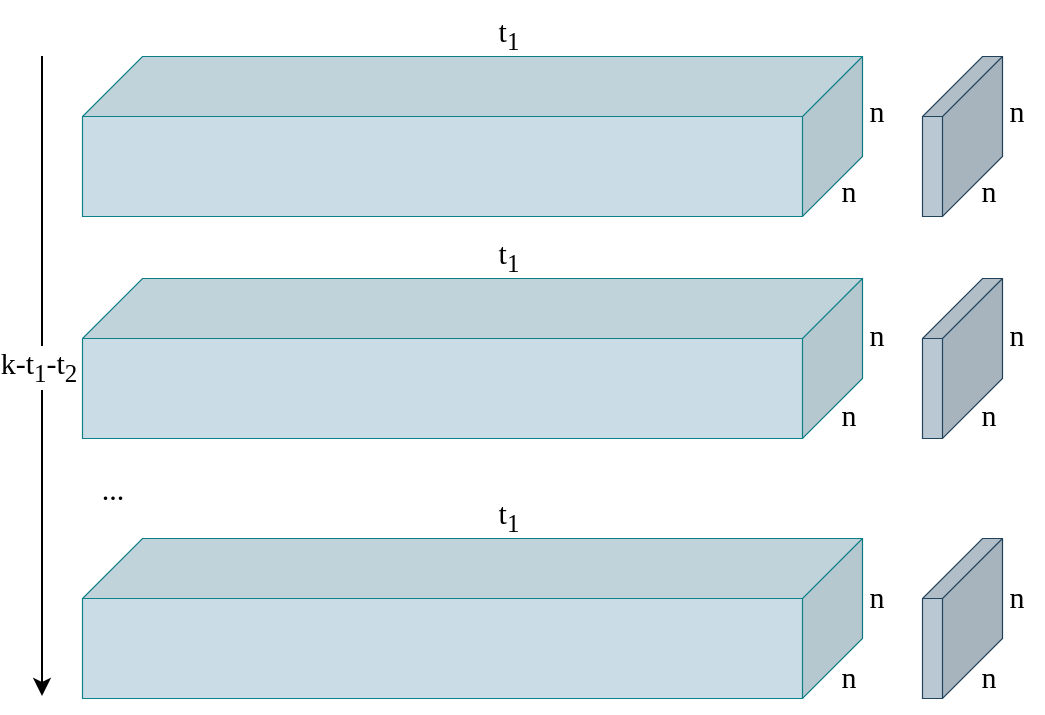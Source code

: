 <mxfile version="20.0.4" type="google"><diagram id="H7PJnpIxSAkaaRLuprup" name="Page-1"><mxGraphModel grid="0" page="1" gridSize="10" guides="1" tooltips="1" connect="1" arrows="1" fold="1" pageScale="1" pageWidth="827" pageHeight="1169" background="#ffffff" math="0" shadow="0"><root><mxCell id="0"/><mxCell id="1" parent="0"/><mxCell id="C5Yj6amI_OlCTSvc7j4h-45" value="" style="shape=cube;whiteSpace=wrap;html=1;boundedLbl=1;backgroundOutline=1;darkOpacity=0.05;darkOpacity2=0.1;size=30;direction=east;flipH=1;fontSize=16;strokeWidth=0.6;perimeterSpacing=0;fillColor=#CADDE6;strokeColor=#0e8088;" vertex="1" parent="1"><mxGeometry x="80" y="80" width="390" height="80" as="geometry"/></mxCell><mxCell id="C5Yj6amI_OlCTSvc7j4h-11" value="" style="shape=cube;whiteSpace=wrap;html=1;boundedLbl=1;backgroundOutline=1;darkOpacity=0.05;darkOpacity2=0.1;size=30;direction=east;flipH=1;fontSize=16;strokeWidth=0.6;perimeterSpacing=0;fillColor=#CADDE6;strokeColor=#0e8088;" vertex="1" parent="1"><mxGeometry x="80" y="191" width="390" height="80" as="geometry"/></mxCell><mxCell id="C5Yj6amI_OlCTSvc7j4h-42" value="" style="shape=cube;whiteSpace=wrap;html=1;boundedLbl=1;backgroundOutline=1;darkOpacity=0.05;darkOpacity2=0.1;size=30;direction=east;flipH=1;fontSize=16;fillColor=#bac8d3;strokeWidth=0.6;perimeterSpacing=0;strokeColor=#23445d;" vertex="1" parent="1"><mxGeometry x="500" y="191" width="40" height="80" as="geometry"/></mxCell><mxCell id="C5Yj6amI_OlCTSvc7j4h-43" value="" style="shape=cube;whiteSpace=wrap;html=1;boundedLbl=1;backgroundOutline=1;darkOpacity=0.05;darkOpacity2=0.1;size=30;direction=east;flipH=1;fontSize=16;strokeWidth=0.6;perimeterSpacing=0;fillColor=#CADDE6;strokeColor=#0e8088;" vertex="1" parent="1"><mxGeometry x="80" y="321" width="390" height="80" as="geometry"/></mxCell><mxCell id="C5Yj6amI_OlCTSvc7j4h-44" value="" style="shape=cube;whiteSpace=wrap;html=1;boundedLbl=1;backgroundOutline=1;darkOpacity=0.05;darkOpacity2=0.1;size=30;direction=east;flipH=1;fontSize=16;fillColor=#bac8d3;strokeWidth=0.6;perimeterSpacing=0;strokeColor=#23445d;" vertex="1" parent="1"><mxGeometry x="500" y="321" width="40" height="80" as="geometry"/></mxCell><mxCell id="C5Yj6amI_OlCTSvc7j4h-46" value="" style="shape=cube;whiteSpace=wrap;html=1;boundedLbl=1;backgroundOutline=1;darkOpacity=0.05;darkOpacity2=0.1;size=30;direction=east;flipH=1;fontSize=16;fillColor=#bac8d3;strokeWidth=0.6;perimeterSpacing=0;strokeColor=#23445d;" vertex="1" parent="1"><mxGeometry x="500" y="80" width="40" height="80" as="geometry"/></mxCell><mxCell id="C5Yj6amI_OlCTSvc7j4h-56" value="" style="endArrow=classic;html=1;rounded=0;strokeWidth=1;" edge="1" parent="1"><mxGeometry width="50" height="50" relative="1" as="geometry"><mxPoint x="60" y="80" as="sourcePoint"/><mxPoint x="60" y="400" as="targetPoint"/></mxGeometry></mxCell><mxCell id="C5Yj6amI_OlCTSvc7j4h-57" value="&lt;font style=&quot;font-size: 15px;&quot; face=&quot;Times New Roman&quot;&gt;k-t&lt;sub&gt;1&lt;/sub&gt;-t&lt;sub&gt;2&lt;/sub&gt;&lt;/font&gt;" style="edgeLabel;html=1;align=center;verticalAlign=middle;resizable=0;points=[];" connectable="0" vertex="1" parent="C5Yj6amI_OlCTSvc7j4h-56"><mxGeometry x="-0.031" relative="1" as="geometry"><mxPoint x="-2" as="offset"/></mxGeometry></mxCell><mxCell id="C5Yj6amI_OlCTSvc7j4h-58" value="..." style="text;html=1;align=center;verticalAlign=middle;resizable=0;points=[];autosize=1;strokeColor=none;fillColor=none;fontSize=15;fontFamily=Times New Roman;" vertex="1" parent="1"><mxGeometry x="80" y="281" width="29" height="30" as="geometry"/></mxCell><mxCell id="C5Yj6amI_OlCTSvc7j4h-60" value="n" style="text;html=1;align=center;verticalAlign=middle;resizable=0;points=[];autosize=1;strokeColor=none;fillColor=none;fontSize=15;fontFamily=Times New Roman;" vertex="1" parent="1"><mxGeometry x="450" y="132" width="26" height="30" as="geometry"/></mxCell><mxCell id="C5Yj6amI_OlCTSvc7j4h-61" value="n" style="text;html=1;align=center;verticalAlign=middle;resizable=0;points=[];autosize=1;strokeColor=none;fillColor=none;fontSize=15;fontFamily=Times New Roman;" vertex="1" parent="1"><mxGeometry x="464" y="92" width="26" height="30" as="geometry"/></mxCell><mxCell id="C5Yj6amI_OlCTSvc7j4h-62" value="t&lt;sub&gt;1&lt;/sub&gt;" style="text;html=1;align=center;verticalAlign=middle;resizable=0;points=[];autosize=1;strokeColor=none;fillColor=none;fontSize=15;fontFamily=Times New Roman;" vertex="1" parent="1"><mxGeometry x="279" y="52" width="28" height="33" as="geometry"/></mxCell><mxCell id="C5Yj6amI_OlCTSvc7j4h-63" value="n" style="text;html=1;align=center;verticalAlign=middle;resizable=0;points=[];autosize=1;strokeColor=none;fillColor=none;fontSize=15;fontFamily=Times New Roman;" vertex="1" parent="1"><mxGeometry x="520" y="132" width="26" height="30" as="geometry"/></mxCell><mxCell id="C5Yj6amI_OlCTSvc7j4h-64" value="n" style="text;html=1;align=center;verticalAlign=middle;resizable=0;points=[];autosize=1;strokeColor=none;fillColor=none;fontSize=15;fontFamily=Times New Roman;" vertex="1" parent="1"><mxGeometry x="534" y="92" width="26" height="30" as="geometry"/></mxCell><mxCell id="C5Yj6amI_OlCTSvc7j4h-65" value="t&lt;sub&gt;1&lt;/sub&gt;" style="text;html=1;align=center;verticalAlign=middle;resizable=0;points=[];autosize=1;strokeColor=none;fillColor=none;fontSize=15;fontFamily=Times New Roman;" vertex="1" parent="1"><mxGeometry x="279" y="163" width="28" height="33" as="geometry"/></mxCell><mxCell id="C5Yj6amI_OlCTSvc7j4h-66" value="t&lt;sub&gt;1&lt;/sub&gt;" style="text;html=1;align=center;verticalAlign=middle;resizable=0;points=[];autosize=1;strokeColor=none;fillColor=none;fontSize=15;fontFamily=Times New Roman;" vertex="1" parent="1"><mxGeometry x="279" y="293" width="28" height="33" as="geometry"/></mxCell><mxCell id="C5Yj6amI_OlCTSvc7j4h-67" value="n" style="text;html=1;align=center;verticalAlign=middle;resizable=0;points=[];autosize=1;strokeColor=none;fillColor=none;fontSize=15;fontFamily=Times New Roman;" vertex="1" parent="1"><mxGeometry x="450" y="244" width="26" height="30" as="geometry"/></mxCell><mxCell id="C5Yj6amI_OlCTSvc7j4h-68" value="n" style="text;html=1;align=center;verticalAlign=middle;resizable=0;points=[];autosize=1;strokeColor=none;fillColor=none;fontSize=15;fontFamily=Times New Roman;" vertex="1" parent="1"><mxGeometry x="464" y="204" width="26" height="30" as="geometry"/></mxCell><mxCell id="C5Yj6amI_OlCTSvc7j4h-69" value="n" style="text;html=1;align=center;verticalAlign=middle;resizable=0;points=[];autosize=1;strokeColor=none;fillColor=none;fontSize=15;fontFamily=Times New Roman;" vertex="1" parent="1"><mxGeometry x="520" y="244" width="26" height="30" as="geometry"/></mxCell><mxCell id="C5Yj6amI_OlCTSvc7j4h-70" value="n" style="text;html=1;align=center;verticalAlign=middle;resizable=0;points=[];autosize=1;strokeColor=none;fillColor=none;fontSize=15;fontFamily=Times New Roman;" vertex="1" parent="1"><mxGeometry x="534" y="204" width="26" height="30" as="geometry"/></mxCell><mxCell id="C5Yj6amI_OlCTSvc7j4h-71" value="n" style="text;html=1;align=center;verticalAlign=middle;resizable=0;points=[];autosize=1;strokeColor=none;fillColor=none;fontSize=15;fontFamily=Times New Roman;" vertex="1" parent="1"><mxGeometry x="450" y="375" width="26" height="30" as="geometry"/></mxCell><mxCell id="C5Yj6amI_OlCTSvc7j4h-72" value="n" style="text;html=1;align=center;verticalAlign=middle;resizable=0;points=[];autosize=1;strokeColor=none;fillColor=none;fontSize=15;fontFamily=Times New Roman;" vertex="1" parent="1"><mxGeometry x="464" y="335" width="26" height="30" as="geometry"/></mxCell><mxCell id="C5Yj6amI_OlCTSvc7j4h-73" value="n" style="text;html=1;align=center;verticalAlign=middle;resizable=0;points=[];autosize=1;strokeColor=none;fillColor=none;fontSize=15;fontFamily=Times New Roman;" vertex="1" parent="1"><mxGeometry x="520" y="375" width="26" height="30" as="geometry"/></mxCell><mxCell id="C5Yj6amI_OlCTSvc7j4h-74" value="n" style="text;html=1;align=center;verticalAlign=middle;resizable=0;points=[];autosize=1;strokeColor=none;fillColor=none;fontSize=15;fontFamily=Times New Roman;" vertex="1" parent="1"><mxGeometry x="534" y="335" width="26" height="30" as="geometry"/></mxCell></root></mxGraphModel></diagram></mxfile>